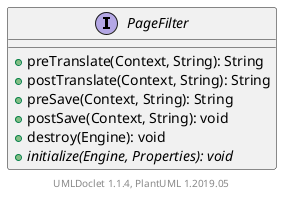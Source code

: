 @startuml

    interface PageFilter [[PageFilter.html]] {
        +preTranslate(Context, String): String
        +postTranslate(Context, String): String
        +preSave(Context, String): String
        +postSave(Context, String): void
        +destroy(Engine): void
        {abstract} +initialize(Engine, Properties): void
    }


    center footer UMLDoclet 1.1.4, PlantUML 1.2019.05
@enduml
